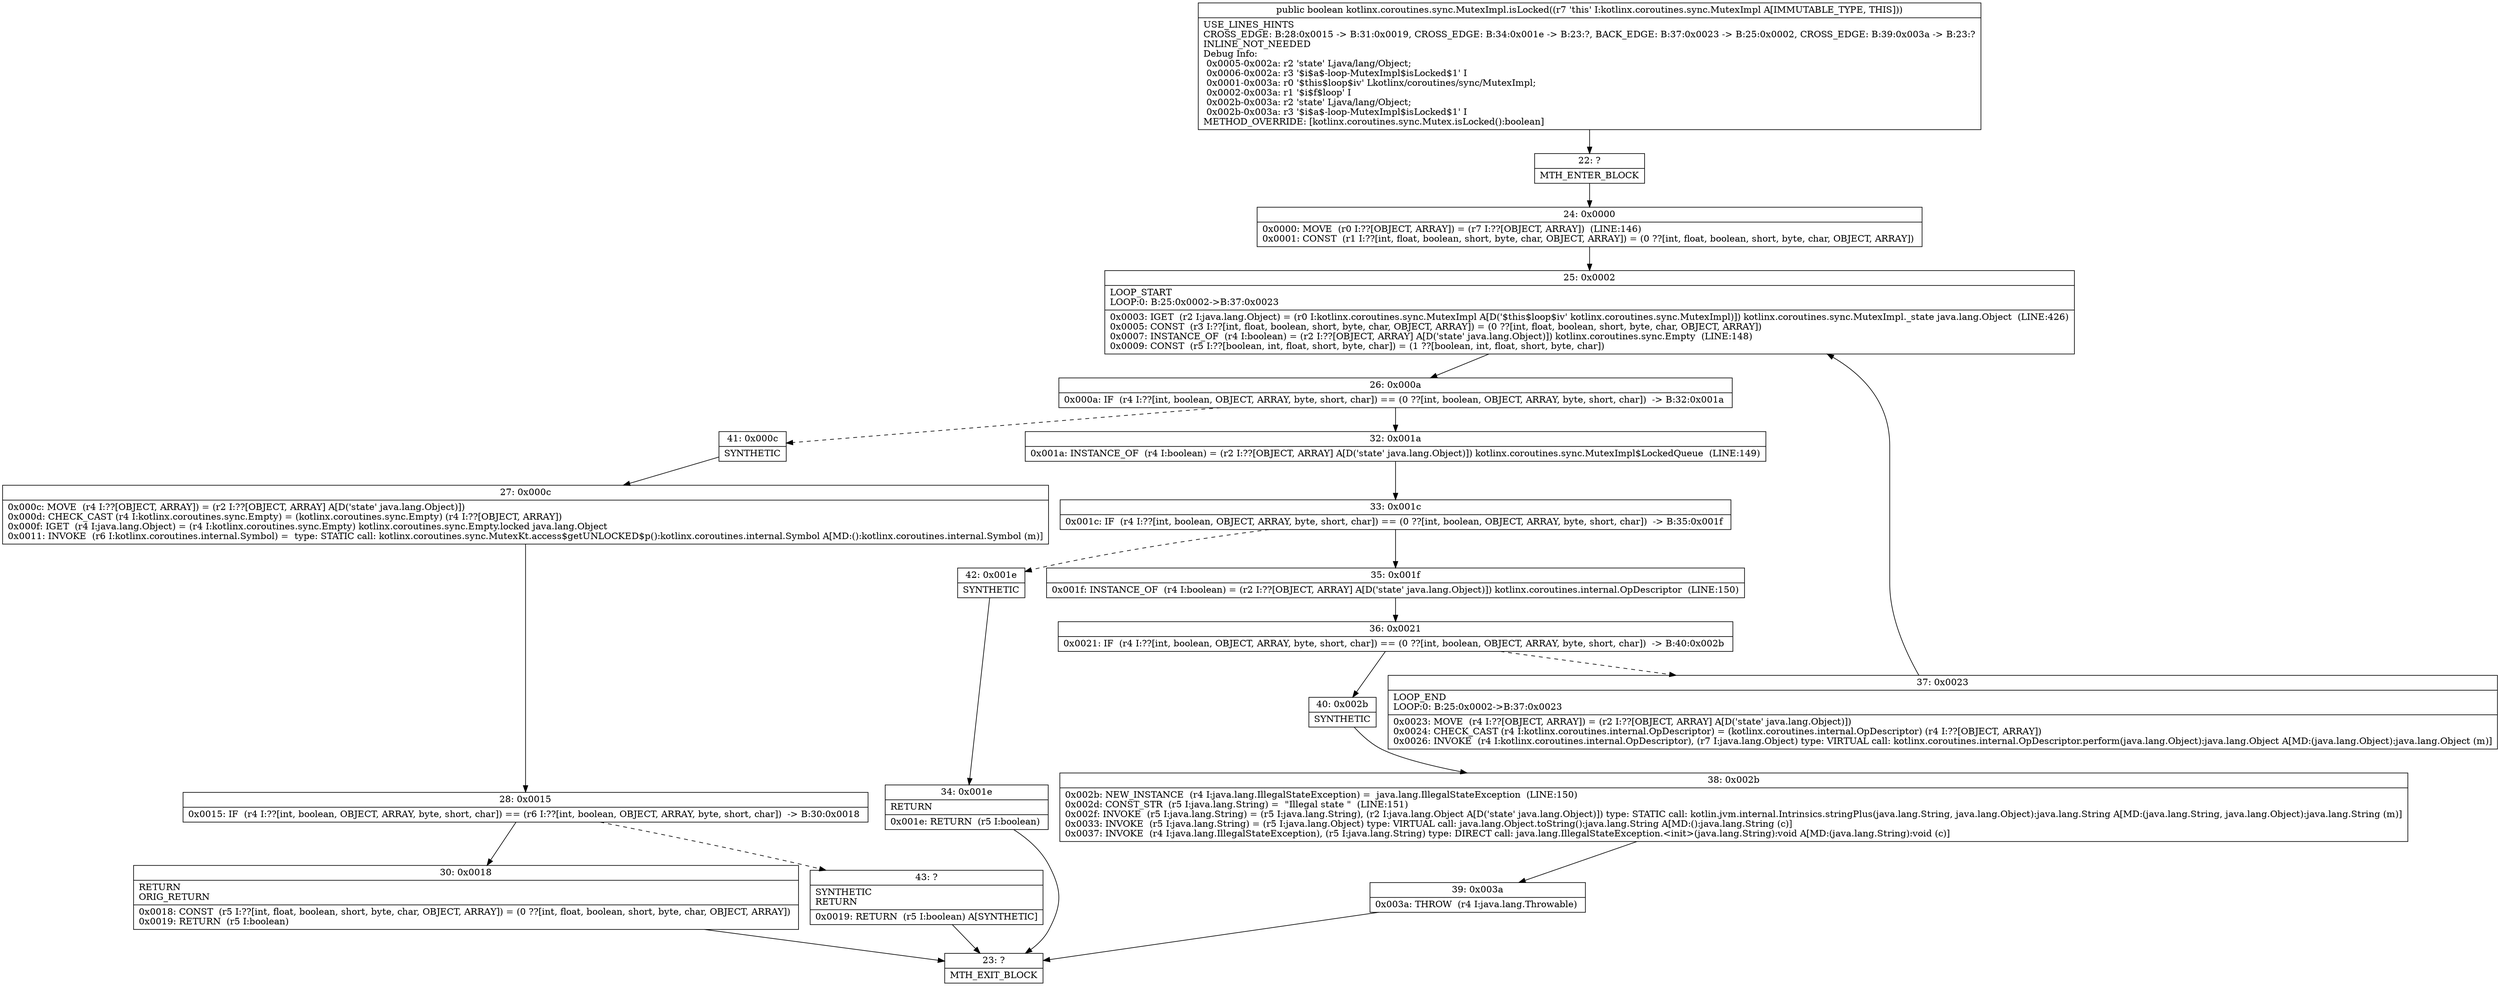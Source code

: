 digraph "CFG forkotlinx.coroutines.sync.MutexImpl.isLocked()Z" {
Node_22 [shape=record,label="{22\:\ ?|MTH_ENTER_BLOCK\l}"];
Node_24 [shape=record,label="{24\:\ 0x0000|0x0000: MOVE  (r0 I:??[OBJECT, ARRAY]) = (r7 I:??[OBJECT, ARRAY])  (LINE:146)\l0x0001: CONST  (r1 I:??[int, float, boolean, short, byte, char, OBJECT, ARRAY]) = (0 ??[int, float, boolean, short, byte, char, OBJECT, ARRAY]) \l}"];
Node_25 [shape=record,label="{25\:\ 0x0002|LOOP_START\lLOOP:0: B:25:0x0002\-\>B:37:0x0023\l|0x0003: IGET  (r2 I:java.lang.Object) = (r0 I:kotlinx.coroutines.sync.MutexImpl A[D('$this$loop$iv' kotlinx.coroutines.sync.MutexImpl)]) kotlinx.coroutines.sync.MutexImpl._state java.lang.Object  (LINE:426)\l0x0005: CONST  (r3 I:??[int, float, boolean, short, byte, char, OBJECT, ARRAY]) = (0 ??[int, float, boolean, short, byte, char, OBJECT, ARRAY]) \l0x0007: INSTANCE_OF  (r4 I:boolean) = (r2 I:??[OBJECT, ARRAY] A[D('state' java.lang.Object)]) kotlinx.coroutines.sync.Empty  (LINE:148)\l0x0009: CONST  (r5 I:??[boolean, int, float, short, byte, char]) = (1 ??[boolean, int, float, short, byte, char]) \l}"];
Node_26 [shape=record,label="{26\:\ 0x000a|0x000a: IF  (r4 I:??[int, boolean, OBJECT, ARRAY, byte, short, char]) == (0 ??[int, boolean, OBJECT, ARRAY, byte, short, char])  \-\> B:32:0x001a \l}"];
Node_32 [shape=record,label="{32\:\ 0x001a|0x001a: INSTANCE_OF  (r4 I:boolean) = (r2 I:??[OBJECT, ARRAY] A[D('state' java.lang.Object)]) kotlinx.coroutines.sync.MutexImpl$LockedQueue  (LINE:149)\l}"];
Node_33 [shape=record,label="{33\:\ 0x001c|0x001c: IF  (r4 I:??[int, boolean, OBJECT, ARRAY, byte, short, char]) == (0 ??[int, boolean, OBJECT, ARRAY, byte, short, char])  \-\> B:35:0x001f \l}"];
Node_35 [shape=record,label="{35\:\ 0x001f|0x001f: INSTANCE_OF  (r4 I:boolean) = (r2 I:??[OBJECT, ARRAY] A[D('state' java.lang.Object)]) kotlinx.coroutines.internal.OpDescriptor  (LINE:150)\l}"];
Node_36 [shape=record,label="{36\:\ 0x0021|0x0021: IF  (r4 I:??[int, boolean, OBJECT, ARRAY, byte, short, char]) == (0 ??[int, boolean, OBJECT, ARRAY, byte, short, char])  \-\> B:40:0x002b \l}"];
Node_37 [shape=record,label="{37\:\ 0x0023|LOOP_END\lLOOP:0: B:25:0x0002\-\>B:37:0x0023\l|0x0023: MOVE  (r4 I:??[OBJECT, ARRAY]) = (r2 I:??[OBJECT, ARRAY] A[D('state' java.lang.Object)]) \l0x0024: CHECK_CAST (r4 I:kotlinx.coroutines.internal.OpDescriptor) = (kotlinx.coroutines.internal.OpDescriptor) (r4 I:??[OBJECT, ARRAY]) \l0x0026: INVOKE  (r4 I:kotlinx.coroutines.internal.OpDescriptor), (r7 I:java.lang.Object) type: VIRTUAL call: kotlinx.coroutines.internal.OpDescriptor.perform(java.lang.Object):java.lang.Object A[MD:(java.lang.Object):java.lang.Object (m)]\l}"];
Node_40 [shape=record,label="{40\:\ 0x002b|SYNTHETIC\l}"];
Node_38 [shape=record,label="{38\:\ 0x002b|0x002b: NEW_INSTANCE  (r4 I:java.lang.IllegalStateException) =  java.lang.IllegalStateException  (LINE:150)\l0x002d: CONST_STR  (r5 I:java.lang.String) =  \"Illegal state \"  (LINE:151)\l0x002f: INVOKE  (r5 I:java.lang.String) = (r5 I:java.lang.String), (r2 I:java.lang.Object A[D('state' java.lang.Object)]) type: STATIC call: kotlin.jvm.internal.Intrinsics.stringPlus(java.lang.String, java.lang.Object):java.lang.String A[MD:(java.lang.String, java.lang.Object):java.lang.String (m)]\l0x0033: INVOKE  (r5 I:java.lang.String) = (r5 I:java.lang.Object) type: VIRTUAL call: java.lang.Object.toString():java.lang.String A[MD:():java.lang.String (c)]\l0x0037: INVOKE  (r4 I:java.lang.IllegalStateException), (r5 I:java.lang.String) type: DIRECT call: java.lang.IllegalStateException.\<init\>(java.lang.String):void A[MD:(java.lang.String):void (c)]\l}"];
Node_39 [shape=record,label="{39\:\ 0x003a|0x003a: THROW  (r4 I:java.lang.Throwable) \l}"];
Node_23 [shape=record,label="{23\:\ ?|MTH_EXIT_BLOCK\l}"];
Node_42 [shape=record,label="{42\:\ 0x001e|SYNTHETIC\l}"];
Node_34 [shape=record,label="{34\:\ 0x001e|RETURN\l|0x001e: RETURN  (r5 I:boolean) \l}"];
Node_41 [shape=record,label="{41\:\ 0x000c|SYNTHETIC\l}"];
Node_27 [shape=record,label="{27\:\ 0x000c|0x000c: MOVE  (r4 I:??[OBJECT, ARRAY]) = (r2 I:??[OBJECT, ARRAY] A[D('state' java.lang.Object)]) \l0x000d: CHECK_CAST (r4 I:kotlinx.coroutines.sync.Empty) = (kotlinx.coroutines.sync.Empty) (r4 I:??[OBJECT, ARRAY]) \l0x000f: IGET  (r4 I:java.lang.Object) = (r4 I:kotlinx.coroutines.sync.Empty) kotlinx.coroutines.sync.Empty.locked java.lang.Object \l0x0011: INVOKE  (r6 I:kotlinx.coroutines.internal.Symbol) =  type: STATIC call: kotlinx.coroutines.sync.MutexKt.access$getUNLOCKED$p():kotlinx.coroutines.internal.Symbol A[MD:():kotlinx.coroutines.internal.Symbol (m)]\l}"];
Node_28 [shape=record,label="{28\:\ 0x0015|0x0015: IF  (r4 I:??[int, boolean, OBJECT, ARRAY, byte, short, char]) == (r6 I:??[int, boolean, OBJECT, ARRAY, byte, short, char])  \-\> B:30:0x0018 \l}"];
Node_30 [shape=record,label="{30\:\ 0x0018|RETURN\lORIG_RETURN\l|0x0018: CONST  (r5 I:??[int, float, boolean, short, byte, char, OBJECT, ARRAY]) = (0 ??[int, float, boolean, short, byte, char, OBJECT, ARRAY]) \l0x0019: RETURN  (r5 I:boolean) \l}"];
Node_43 [shape=record,label="{43\:\ ?|SYNTHETIC\lRETURN\l|0x0019: RETURN  (r5 I:boolean) A[SYNTHETIC]\l}"];
MethodNode[shape=record,label="{public boolean kotlinx.coroutines.sync.MutexImpl.isLocked((r7 'this' I:kotlinx.coroutines.sync.MutexImpl A[IMMUTABLE_TYPE, THIS]))  | USE_LINES_HINTS\lCROSS_EDGE: B:28:0x0015 \-\> B:31:0x0019, CROSS_EDGE: B:34:0x001e \-\> B:23:?, BACK_EDGE: B:37:0x0023 \-\> B:25:0x0002, CROSS_EDGE: B:39:0x003a \-\> B:23:?\lINLINE_NOT_NEEDED\lDebug Info:\l  0x0005\-0x002a: r2 'state' Ljava\/lang\/Object;\l  0x0006\-0x002a: r3 '$i$a$\-loop\-MutexImpl$isLocked$1' I\l  0x0001\-0x003a: r0 '$this$loop$iv' Lkotlinx\/coroutines\/sync\/MutexImpl;\l  0x0002\-0x003a: r1 '$i$f$loop' I\l  0x002b\-0x003a: r2 'state' Ljava\/lang\/Object;\l  0x002b\-0x003a: r3 '$i$a$\-loop\-MutexImpl$isLocked$1' I\lMETHOD_OVERRIDE: [kotlinx.coroutines.sync.Mutex.isLocked():boolean]\l}"];
MethodNode -> Node_22;Node_22 -> Node_24;
Node_24 -> Node_25;
Node_25 -> Node_26;
Node_26 -> Node_32;
Node_26 -> Node_41[style=dashed];
Node_32 -> Node_33;
Node_33 -> Node_35;
Node_33 -> Node_42[style=dashed];
Node_35 -> Node_36;
Node_36 -> Node_37[style=dashed];
Node_36 -> Node_40;
Node_37 -> Node_25;
Node_40 -> Node_38;
Node_38 -> Node_39;
Node_39 -> Node_23;
Node_42 -> Node_34;
Node_34 -> Node_23;
Node_41 -> Node_27;
Node_27 -> Node_28;
Node_28 -> Node_30;
Node_28 -> Node_43[style=dashed];
Node_30 -> Node_23;
Node_43 -> Node_23;
}

